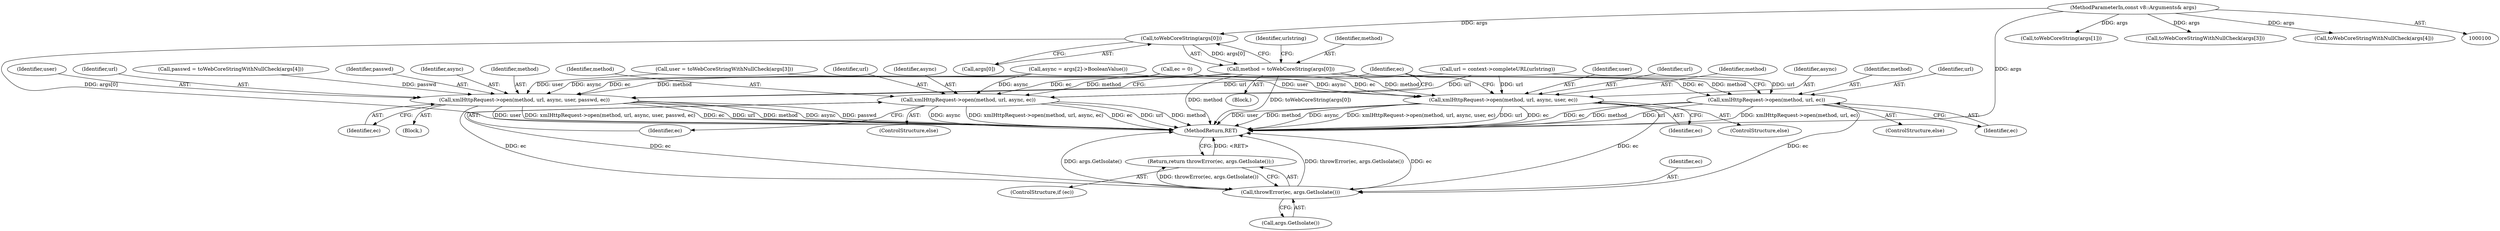 digraph "0_Chrome_e9372a1bfd3588a80fcf49aa07321f0971dd6091_69@array" {
"1000120" [label="(Call,toWebCoreString(args[0]))"];
"1000101" [label="(MethodParameterIn,const v8::Arguments& args)"];
"1000118" [label="(Call,method = toWebCoreString(args[0]))"];
"1000188" [label="(Call,xmlHttpRequest->open(method, url, async, user, passwd, ec))"];
"1000216" [label="(Call,throwError(ec, args.GetIsolate()))"];
"1000215" [label="(Return,return throwError(ec, args.GetIsolate());)"];
"1000196" [label="(Call,xmlHttpRequest->open(method, url, async, user, ec))"];
"1000203" [label="(Call,xmlHttpRequest->open(method, url, async, ec))"];
"1000209" [label="(Call,xmlHttpRequest->open(method, url, ec))"];
"1000217" [label="(Identifier,ec)"];
"1000119" [label="(Identifier,method)"];
"1000198" [label="(Identifier,url)"];
"1000197" [label="(Identifier,method)"];
"1000146" [label="(Call,ec = 0)"];
"1000191" [label="(Identifier,async)"];
"1000215" [label="(Return,return throwError(ec, args.GetIsolate());)"];
"1000201" [label="(Identifier,ec)"];
"1000127" [label="(Call,toWebCoreString(args[1]))"];
"1000155" [label="(Call,async = args[2]->BooleanValue())"];
"1000213" [label="(ControlStructure,if (ec))"];
"1000194" [label="(Identifier,ec)"];
"1000199" [label="(Identifier,async)"];
"1000169" [label="(Call,toWebCoreStringWithNullCheck(args[3]))"];
"1000204" [label="(Identifier,method)"];
"1000189" [label="(Identifier,method)"];
"1000214" [label="(Identifier,ec)"];
"1000203" [label="(Call,xmlHttpRequest->open(method, url, async, ec))"];
"1000216" [label="(Call,throwError(ec, args.GetIsolate()))"];
"1000209" [label="(Call,xmlHttpRequest->open(method, url, ec))"];
"1000192" [label="(Identifier,user)"];
"1000211" [label="(Identifier,url)"];
"1000188" [label="(Call,xmlHttpRequest->open(method, url, async, user, passwd, ec))"];
"1000200" [label="(Identifier,user)"];
"1000167" [label="(Call,user = toWebCoreStringWithNullCheck(args[3]))"];
"1000205" [label="(Identifier,url)"];
"1000196" [label="(Call,xmlHttpRequest->open(method, url, async, user, ec))"];
"1000206" [label="(Identifier,async)"];
"1000210" [label="(Identifier,method)"];
"1000121" [label="(Call,args[0])"];
"1000102" [label="(Block,)"];
"1000184" [label="(Call,toWebCoreStringWithNullCheck(args[4]))"];
"1000190" [label="(Identifier,url)"];
"1000182" [label="(Call,passwd = toWebCoreStringWithNullCheck(args[4]))"];
"1000195" [label="(ControlStructure,else)"];
"1000141" [label="(Call,url = context->completeURL(urlstring))"];
"1000208" [label="(ControlStructure,else)"];
"1000218" [label="(Call,args.GetIsolate())"];
"1000126" [label="(Identifier,urlstring)"];
"1000180" [label="(Block,)"];
"1000101" [label="(MethodParameterIn,const v8::Arguments& args)"];
"1000193" [label="(Identifier,passwd)"];
"1000212" [label="(Identifier,ec)"];
"1000221" [label="(MethodReturn,RET)"];
"1000120" [label="(Call,toWebCoreString(args[0]))"];
"1000207" [label="(Identifier,ec)"];
"1000118" [label="(Call,method = toWebCoreString(args[0]))"];
"1000202" [label="(ControlStructure,else)"];
"1000120" -> "1000118"  [label="AST: "];
"1000120" -> "1000121"  [label="CFG: "];
"1000121" -> "1000120"  [label="AST: "];
"1000118" -> "1000120"  [label="CFG: "];
"1000120" -> "1000221"  [label="DDG: args[0]"];
"1000120" -> "1000118"  [label="DDG: args[0]"];
"1000101" -> "1000120"  [label="DDG: args"];
"1000101" -> "1000100"  [label="AST: "];
"1000101" -> "1000221"  [label="DDG: args"];
"1000101" -> "1000127"  [label="DDG: args"];
"1000101" -> "1000169"  [label="DDG: args"];
"1000101" -> "1000184"  [label="DDG: args"];
"1000118" -> "1000102"  [label="AST: "];
"1000119" -> "1000118"  [label="AST: "];
"1000126" -> "1000118"  [label="CFG: "];
"1000118" -> "1000221"  [label="DDG: toWebCoreString(args[0])"];
"1000118" -> "1000221"  [label="DDG: method"];
"1000118" -> "1000188"  [label="DDG: method"];
"1000118" -> "1000196"  [label="DDG: method"];
"1000118" -> "1000203"  [label="DDG: method"];
"1000118" -> "1000209"  [label="DDG: method"];
"1000188" -> "1000180"  [label="AST: "];
"1000188" -> "1000194"  [label="CFG: "];
"1000189" -> "1000188"  [label="AST: "];
"1000190" -> "1000188"  [label="AST: "];
"1000191" -> "1000188"  [label="AST: "];
"1000192" -> "1000188"  [label="AST: "];
"1000193" -> "1000188"  [label="AST: "];
"1000194" -> "1000188"  [label="AST: "];
"1000214" -> "1000188"  [label="CFG: "];
"1000188" -> "1000221"  [label="DDG: xmlHttpRequest->open(method, url, async, user, passwd, ec)"];
"1000188" -> "1000221"  [label="DDG: ec"];
"1000188" -> "1000221"  [label="DDG: url"];
"1000188" -> "1000221"  [label="DDG: method"];
"1000188" -> "1000221"  [label="DDG: async"];
"1000188" -> "1000221"  [label="DDG: passwd"];
"1000188" -> "1000221"  [label="DDG: user"];
"1000141" -> "1000188"  [label="DDG: url"];
"1000155" -> "1000188"  [label="DDG: async"];
"1000167" -> "1000188"  [label="DDG: user"];
"1000182" -> "1000188"  [label="DDG: passwd"];
"1000146" -> "1000188"  [label="DDG: ec"];
"1000188" -> "1000216"  [label="DDG: ec"];
"1000216" -> "1000215"  [label="AST: "];
"1000216" -> "1000218"  [label="CFG: "];
"1000217" -> "1000216"  [label="AST: "];
"1000218" -> "1000216"  [label="AST: "];
"1000215" -> "1000216"  [label="CFG: "];
"1000216" -> "1000221"  [label="DDG: throwError(ec, args.GetIsolate())"];
"1000216" -> "1000221"  [label="DDG: ec"];
"1000216" -> "1000221"  [label="DDG: args.GetIsolate()"];
"1000216" -> "1000215"  [label="DDG: throwError(ec, args.GetIsolate())"];
"1000203" -> "1000216"  [label="DDG: ec"];
"1000209" -> "1000216"  [label="DDG: ec"];
"1000196" -> "1000216"  [label="DDG: ec"];
"1000215" -> "1000213"  [label="AST: "];
"1000221" -> "1000215"  [label="CFG: "];
"1000215" -> "1000221"  [label="DDG: <RET>"];
"1000196" -> "1000195"  [label="AST: "];
"1000196" -> "1000201"  [label="CFG: "];
"1000197" -> "1000196"  [label="AST: "];
"1000198" -> "1000196"  [label="AST: "];
"1000199" -> "1000196"  [label="AST: "];
"1000200" -> "1000196"  [label="AST: "];
"1000201" -> "1000196"  [label="AST: "];
"1000214" -> "1000196"  [label="CFG: "];
"1000196" -> "1000221"  [label="DDG: ec"];
"1000196" -> "1000221"  [label="DDG: user"];
"1000196" -> "1000221"  [label="DDG: method"];
"1000196" -> "1000221"  [label="DDG: async"];
"1000196" -> "1000221"  [label="DDG: xmlHttpRequest->open(method, url, async, user, ec)"];
"1000196" -> "1000221"  [label="DDG: url"];
"1000141" -> "1000196"  [label="DDG: url"];
"1000155" -> "1000196"  [label="DDG: async"];
"1000167" -> "1000196"  [label="DDG: user"];
"1000146" -> "1000196"  [label="DDG: ec"];
"1000203" -> "1000202"  [label="AST: "];
"1000203" -> "1000207"  [label="CFG: "];
"1000204" -> "1000203"  [label="AST: "];
"1000205" -> "1000203"  [label="AST: "];
"1000206" -> "1000203"  [label="AST: "];
"1000207" -> "1000203"  [label="AST: "];
"1000214" -> "1000203"  [label="CFG: "];
"1000203" -> "1000221"  [label="DDG: async"];
"1000203" -> "1000221"  [label="DDG: xmlHttpRequest->open(method, url, async, ec)"];
"1000203" -> "1000221"  [label="DDG: ec"];
"1000203" -> "1000221"  [label="DDG: url"];
"1000203" -> "1000221"  [label="DDG: method"];
"1000141" -> "1000203"  [label="DDG: url"];
"1000155" -> "1000203"  [label="DDG: async"];
"1000146" -> "1000203"  [label="DDG: ec"];
"1000209" -> "1000208"  [label="AST: "];
"1000209" -> "1000212"  [label="CFG: "];
"1000210" -> "1000209"  [label="AST: "];
"1000211" -> "1000209"  [label="AST: "];
"1000212" -> "1000209"  [label="AST: "];
"1000214" -> "1000209"  [label="CFG: "];
"1000209" -> "1000221"  [label="DDG: xmlHttpRequest->open(method, url, ec)"];
"1000209" -> "1000221"  [label="DDG: ec"];
"1000209" -> "1000221"  [label="DDG: method"];
"1000209" -> "1000221"  [label="DDG: url"];
"1000141" -> "1000209"  [label="DDG: url"];
"1000146" -> "1000209"  [label="DDG: ec"];
}
